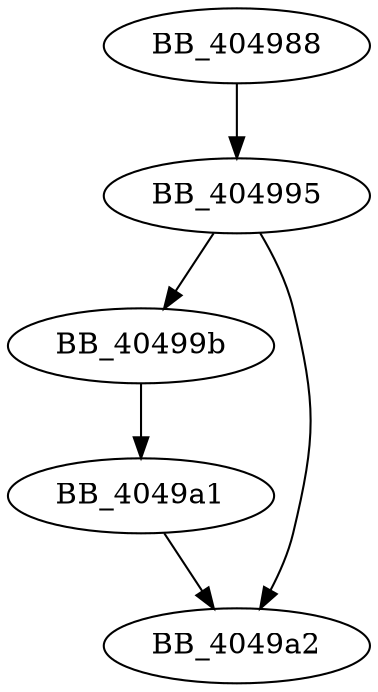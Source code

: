DiGraph sub_404988{
BB_404988->BB_404995
BB_404995->BB_40499b
BB_404995->BB_4049a2
BB_40499b->BB_4049a1
BB_4049a1->BB_4049a2
}
